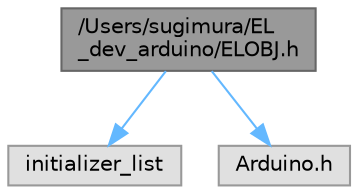 digraph "/Users/sugimura/EL_dev_arduino/ELOBJ.h"
{
 // LATEX_PDF_SIZE
  bgcolor="transparent";
  edge [fontname=Helvetica,fontsize=10,labelfontname=Helvetica,labelfontsize=10];
  node [fontname=Helvetica,fontsize=10,shape=box,height=0.2,width=0.4];
  Node1 [label="/Users/sugimura/EL\l_dev_arduino/ELOBJ.h",height=0.2,width=0.4,color="gray40", fillcolor="grey60", style="filled", fontcolor="black",tooltip="Subclasses for ECHONET Lite protocol"];
  Node1 -> Node2 [color="steelblue1",style="solid"];
  Node2 [label="initializer_list",height=0.2,width=0.4,color="grey60", fillcolor="#E0E0E0", style="filled",tooltip=" "];
  Node1 -> Node3 [color="steelblue1",style="solid"];
  Node3 [label="Arduino.h",height=0.2,width=0.4,color="grey60", fillcolor="#E0E0E0", style="filled",tooltip=" "];
}
